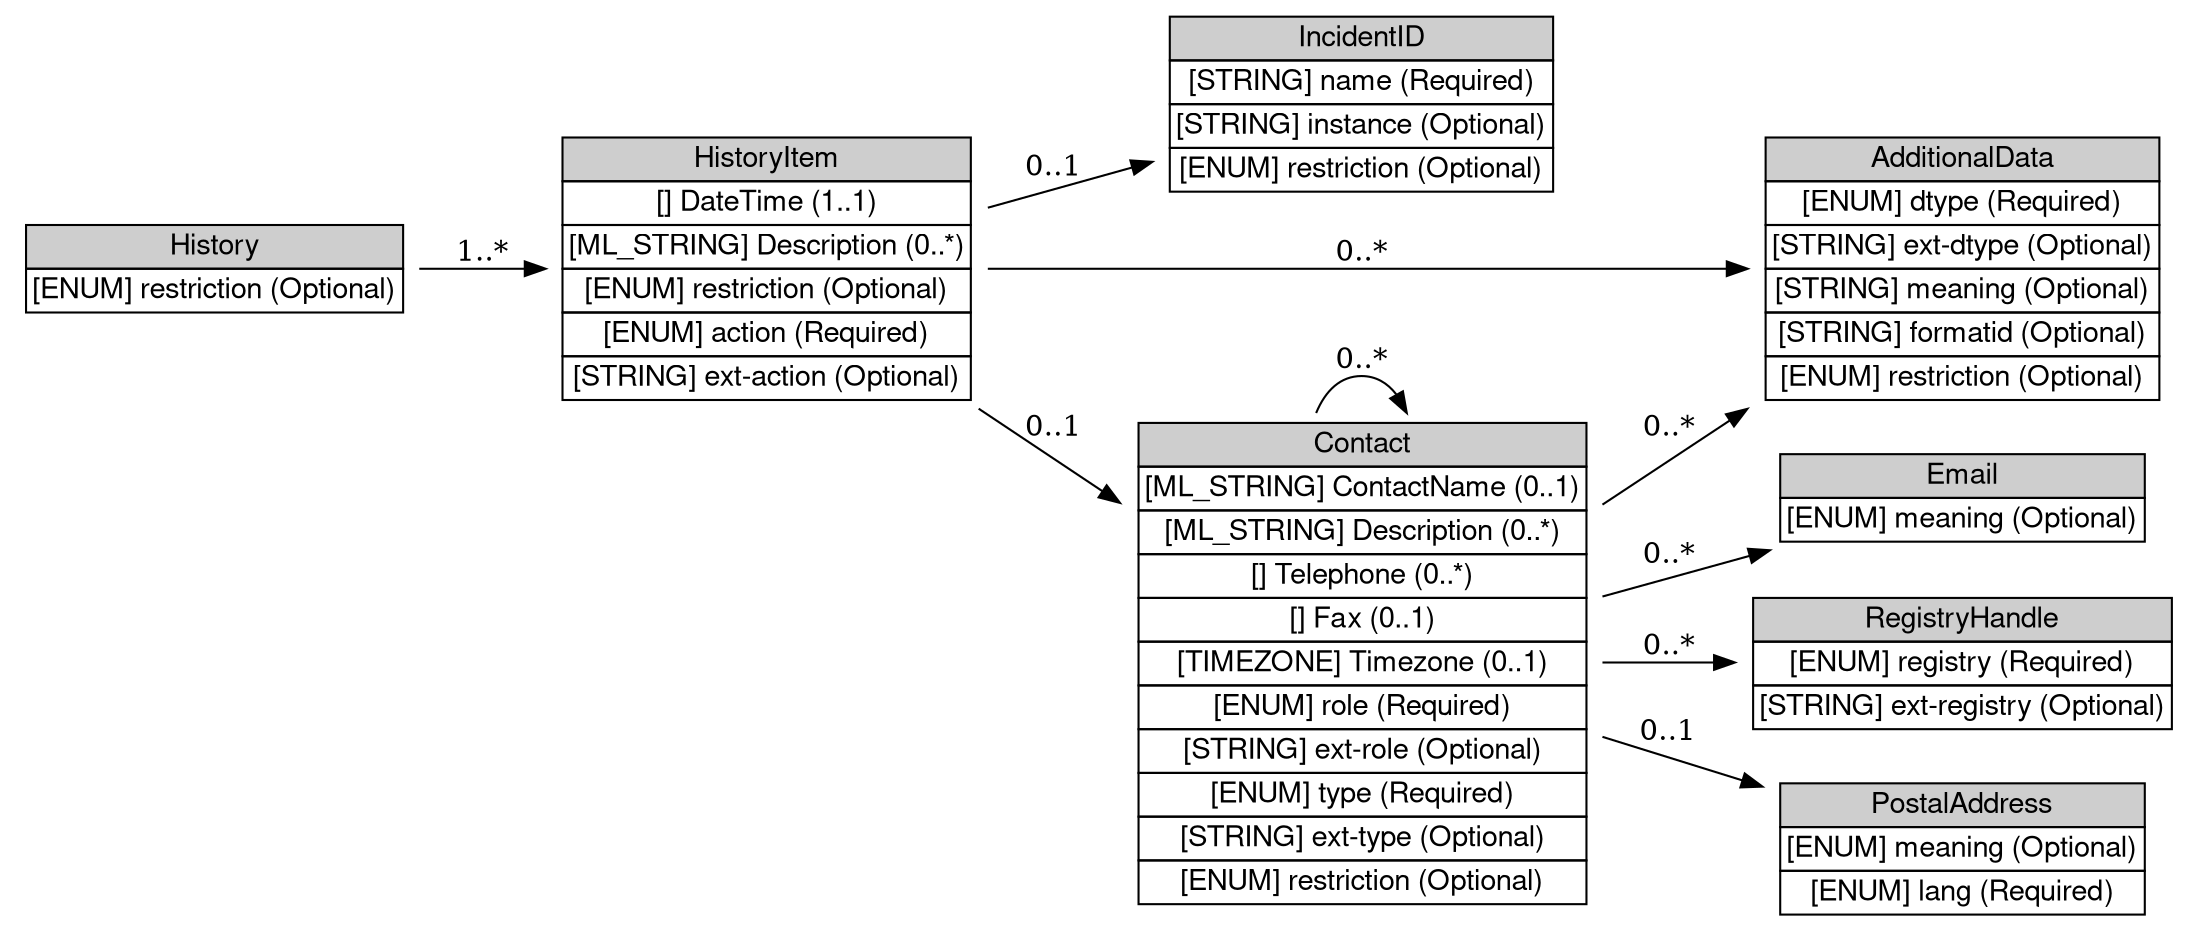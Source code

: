 digraph History {
	graph [bb="0,0,1031,483",
		rankdir=LR
	];
	node [label="\N"];
	History	 [height=0.69444,
		label=<<table BORDER="0" CELLBORDER="1" CELLSPACING="0"> <tr> <td BGCOLOR="#CECECE" HREF="/idmef_parser/IODEF/History.html" TITLE="The History class is a log of the significant events or actions performed by the involved parties during the course of handling the incident. "><FONT FACE="Nimbus Sans L">History</FONT></td> </tr>" %<tr><td  HREF="/idmef_parser/IODEF/History.html" TITLE="This attribute is defined in Section 3.2."><FONT FACE="Nimbus Sans L">[ENUM] restriction (Optional)</FONT></td></tr>%</table>>,
		pos="98.5,220",
		shape=plaintext,
		width=2.7361];
	HistoryItem	 [height=1.8611,
		label=<<table BORDER="0" CELLBORDER="1" CELLSPACING="0"> <tr> <td BGCOLOR="#CECECE" HREF="/idmef_parser/IODEF/HistoryItem.html" TITLE="The HistoryItem class is an entry in the History (Section 3.11) log that documents a particular action or event that occurred in the course of handling the incident. The details of the entry are a free-form description, but each can be categorized with the type attribute. "><FONT FACE="Nimbus Sans L">HistoryItem</FONT></td> </tr>" %<tr><td  HREF="/idmef_parser/IODEF/HistoryItem.html" TITLE="Timestamp of this entry in the history log (e.g., when the action described in the Description was taken)."><FONT FACE="Nimbus Sans L">[] DateTime (1..1)</FONT></td></tr>%<tr><td  HREF="/idmef_parser/IODEF/HistoryItem.html" TITLE="A free-form textual description of the action or event."><FONT FACE="Nimbus Sans L">[ML_STRING] Description (0..*)</FONT></td></tr>%<tr><td  HREF="/idmef_parser/IODEF/HistoryItem.html" TITLE="This attribute has been defined in Section 3.2."><FONT FACE="Nimbus Sans L">[ENUM] restriction (Optional)</FONT></td></tr>%<tr><td  HREF="/idmef_parser/IODEF/HistoryItem.html" TITLE="Classifies a performed action or occurrence documented in this history log entry.  As activity will likely have been instigated either through a previously conveyed expectation or internal investigation, this attribute is identical to the category attribute of the Expectation class.  The difference is only one of tense.  When an action is in this class, it has been completed.  See Section 3.13."><FONT FACE="Nimbus Sans L">[ENUM] action (Required)</FONT></td></tr>%<tr><td  HREF="/idmef_parser/IODEF/HistoryItem.html" TITLE="A means by which to extend the action attribute.  See Section 5.1."><FONT FACE="Nimbus Sans L">[STRING] ext-action (Optional)</FONT></td></tr>%</table>>,
		pos="362,220",
		shape=plaintext,
		width=2.9444];
	History -> HistoryItem	 [label="1..*",
		lp="226.5,227.5",
		pos="e,255.96,220 197.37,220 213.21,220 229.73,220 245.93,220"];
	IncidentID	 [height=1.2778,
		label=<<table BORDER="0" CELLBORDER="1" CELLSPACING="0"> <tr> <td BGCOLOR="#CECECE" HREF="/idmef_parser/IODEF/IncidentID.html" TITLE="The IncidentID class represents an incident tracking number that is unique in the context of the CSIRT and identifies the activity characterized in an IODEF Document. This identifier would serve as an index into the CSIRT incident handling system. The combination of the name attribute and the string in the element content MUST be a globally unique identifier describing the activity. Documents generated by a given CSIRT MUST NOT reuse the same value unless they are referencing the same incident. "><FONT FACE="Nimbus Sans L">IncidentID</FONT></td> </tr>" %<tr><td  HREF="/idmef_parser/IODEF/IncidentID.html" TITLE="An identifier describing the CSIRT that created the document.  In order to have a globally unique CSIRT name, the fully qualified domain name associated with the CSIRT MUST be used."><FONT FACE="Nimbus Sans L">[STRING] name (Required)</FONT></td></tr>%<tr><td  HREF="/idmef_parser/IODEF/IncidentID.html" TITLE="An identifier referencing a subset of the named incident."><FONT FACE="Nimbus Sans L">[STRING] instance (Optional)</FONT></td></tr>%<tr><td  HREF="/idmef_parser/IODEF/IncidentID.html" TITLE="This attribute has been defined in Section 3.2."><FONT FACE="Nimbus Sans L">[ENUM] restriction (Optional)</FONT></td></tr>%</table>>,
		pos="642,437",
		shape=plaintext,
		width=2.7639];
	HistoryItem -> IncidentID	 [label="0..1",
		lp="497.5,374.5",
		pos="e,542.32,391.94 420.71,287.18 450.44,318.58 488.37,354.93 527,382 529.14,383.5 531.33,384.98 533.56,386.44"];
	Contact	 [height=3.3194,
		label=<<table BORDER="0" CELLBORDER="1" CELLSPACING="0"> <tr> <td BGCOLOR="#CECECE" HREF="/idmef_parser/IODEF/Contact.html" TITLE="The Contact class describes contact information for organizations and personnel involved in the incident. This class allows for the naming of the involved party, specifying contact information for them, and identifying their role in the incident. "><FONT FACE="Nimbus Sans L">Contact</FONT></td> </tr>" %<tr><td  HREF="/idmef_parser/IODEF/Contact.html" TITLE="The name of the contact.  The contact may either be an organization or a person.  The type attribute disambiguates the semantics."><FONT FACE="Nimbus Sans L">[ML_STRING] ContactName (0..1)</FONT></td></tr>%<tr><td  HREF="/idmef_parser/IODEF/Contact.html" TITLE="A free-form description of this contact.  In the case of a person, this is often the organizational title of the individual."><FONT FACE="Nimbus Sans L">[ML_STRING] Description (0..*)</FONT></td></tr>%<tr><td  HREF="/idmef_parser/IODEF/Contact.html" TITLE="The telephone number of the contact."><FONT FACE="Nimbus Sans L">[] Telephone (0..*)</FONT></td></tr>%<tr><td  HREF="/idmef_parser/IODEF/Contact.html" TITLE="The facsimile telephone number of the contact."><FONT FACE="Nimbus Sans L">[] Fax (0..1)</FONT></td></tr>%<tr><td  HREF="/idmef_parser/IODEF/Contact.html" TITLE="The timezone in which the contact resides formatted according to Section 2.9."><FONT FACE="Nimbus Sans L">[TIMEZONE] Timezone (0..1)</FONT></td></tr>%<tr><td  HREF="/idmef_parser/IODEF/Contact.html" TITLE="Indicates the role the contact fulfills.  This attribute is defined as an enumerated list:"><FONT FACE="Nimbus Sans L">[ENUM] role (Required)</FONT></td></tr>%<tr><td  HREF="/idmef_parser/IODEF/Contact.html" TITLE="A means by which to extend the role attribute. See Section 5.1."><FONT FACE="Nimbus Sans L">[STRING] ext-role (Optional)</FONT></td></tr>%<tr><td  HREF="/idmef_parser/IODEF/Contact.html" TITLE="Indicates the type of contact being described. This attribute is defined as an enumerated list:"><FONT FACE="Nimbus Sans L">[ENUM] type (Required)</FONT></td></tr>%<tr><td  HREF="/idmef_parser/IODEF/Contact.html" TITLE="A means by which to extend the type attribute. See Section 5.1."><FONT FACE="Nimbus Sans L">[STRING] ext-type (Optional)</FONT></td></tr>%<tr><td  HREF="/idmef_parser/IODEF/Contact.html" TITLE="This attribute is defined in Section 3.2."><FONT FACE="Nimbus Sans L">[ENUM] restriction (Optional)</FONT></td></tr>%</table>>,
		pos="642,220",
		shape=plaintext,
		width=3.1944];
	HistoryItem -> Contact	 [label="0..1",
		lp="497.5,227.5",
		pos="e,526.94,220 468.26,220 484.14,220 500.64,220 516.88,220"];
	AdditionalData	 [height=1.8611,
		label=<<table BORDER="0" CELLBORDER="1" CELLSPACING="0"> <tr> <td BGCOLOR="#CECECE" HREF="/idmef_parser/IODEF/AdditionalData.html" TITLE="The AdditionalData class serves as an extension mechanism for information not otherwise represented in the data model. For relatively simple information, atomic data types (e.g., integers, strings) are provided with a mechanism to annotate their meaning. The class can also be used to extend the data model (and the associated Schema) to support proprietary extensions by encapsulating entire XML documents conforming to another Schema (e.g., IDMEF). A detailed discussion for extending the data model and the schema can be found in Section 5. "><FONT FACE="Nimbus Sans L">AdditionalData</FONT></td> </tr>" %<tr><td  HREF="/idmef_parser/IODEF/AdditionalData.html" TITLE="The data type of the element content.  The permitted values for this attribute are shown below.  The default value is &quot;string&quot;."><FONT FACE="Nimbus Sans L">[ENUM] dtype (Required)</FONT></td></tr>%<tr><td  HREF="/idmef_parser/IODEF/AdditionalData.html" TITLE="A means by which to extend the dtype attribute.  See Section 5.1."><FONT FACE="Nimbus Sans L">[STRING] ext-dtype (Optional)</FONT></td></tr>%<tr><td  HREF="/idmef_parser/IODEF/AdditionalData.html" TITLE="A free-form description of the element content."><FONT FACE="Nimbus Sans L">[STRING] meaning (Optional)</FONT></td></tr>%<tr><td  HREF="/idmef_parser/IODEF/AdditionalData.html" TITLE="An identifier referencing the format and semantics of the element content."><FONT FACE="Nimbus Sans L">[STRING] formatid (Optional)</FONT></td></tr>%<tr><td  HREF="/idmef_parser/IODEF/AdditionalData.html" TITLE="This attribute has been defined in Section 3.2."><FONT FACE="Nimbus Sans L">[ENUM] restriction (Optional)</FONT></td></tr>%</table>>,
		pos="923.5,67",
		shape=plaintext,
		width=2.8194];
	HistoryItem -> AdditionalData	 [label="0..*",
		lp="642,83.5",
		pos="e,821.65,50.727 418.43,152.97 447.5,123.55 485.53,92.091 527,76 617.95,40.71 729.69,41.727 811.34,49.672"];
	Contact -> Contact	 [label="0..*",
		lp="642,365",
		pos="e,663.46,339.75 620.54,339.75 625,350.65 632.16,357.5 642,357.5 648.77,357.5 654.26,354.26 658.49,348.7"];
	RegistryHandle	 [height=0.98611,
		label=<<table BORDER="0" CELLBORDER="1" CELLSPACING="0"> <tr> <td BGCOLOR="#CECECE" HREF="/idmef_parser/IODEF/RegistryHandle.html" TITLE="The RegistryHandle class represents a handle into an Internet registry or community-specific database. The handle is specified in the element content and the type attribute specifies the database. "><FONT FACE="Nimbus Sans L">RegistryHandle</FONT></td> </tr>" %<tr><td  HREF="/idmef_parser/IODEF/RegistryHandle.html" TITLE="The database to which the handle belongs.  The default value is &#39;local&#39;.  The possible values are:"><FONT FACE="Nimbus Sans L">[ENUM] registry (Required)</FONT></td></tr>%<tr><td  HREF="/idmef_parser/IODEF/RegistryHandle.html" TITLE="A means by which to extend the registry attribute.  See Section 5.1."><FONT FACE="Nimbus Sans L">[STRING] ext-registry (Optional)</FONT></td></tr>%</table>>,
		pos="923.5,345",
		shape=plaintext,
		width=2.9861];
	Contact -> RegistryHandle	 [label="0..*",
		lp="786.5,299.5",
		pos="e,835.65,309.44 757.24,274.58 776.78,283.56 796.92,292.66 816,301 819.39,302.48 822.84,303.97 826.33,305.47"];
	PostalAddress	 [height=0.98611,
		label=<<table BORDER="0" CELLBORDER="1" CELLSPACING="0"> <tr> <td BGCOLOR="#CECECE" HREF="/idmef_parser/IODEF/PostalAddress.html" TITLE="The PostalAddress class specifies a postal address formatted according to the POSTAL data type (Section 2.11). "><FONT FACE="Nimbus Sans L">PostalAddress</FONT></td> </tr>" %<tr><td  HREF="/idmef_parser/IODEF/PostalAddress.html" TITLE="A free-form description of the element content."><FONT FACE="Nimbus Sans L">[ENUM] meaning (Optional)</FONT></td></tr>%<tr><td  HREF="/idmef_parser/IODEF/PostalAddress.html" TITLE="A valid language code per RFC 4646 [7] constrained by the definition of &quot;xs:language&quot;.  The interpretation of this code is described in Section 6."><FONT FACE="Nimbus Sans L">[ENUM] lang (Required)</FONT></td></tr>%</table>>,
		pos="923.5,256",
		shape=plaintext,
		width=2.6528];
	Contact -> PostalAddress	 [label="0..1",
		lp="786.5,246.5",
		pos="e,827.67,243.74 757.31,234.75 777.22,237.29 797.84,239.93 817.49,242.44"];
	Email	 [height=0.69444,
		label=<<table BORDER="0" CELLBORDER="1" CELLSPACING="0"> <tr> <td BGCOLOR="#CECECE" HREF="/idmef_parser/IODEF/Email.html" TITLE="The Email class specifies an email address formatted according to EMAIL data type (Section 2.14). "><FONT FACE="Nimbus Sans L">Email</FONT></td> </tr>" %<tr><td  HREF="/idmef_parser/IODEF/Email.html" TITLE="A free-form description of the element content (e.g., hours of coverage for a given number)."><FONT FACE="Nimbus Sans L">[ENUM] meaning (Optional)</FONT></td></tr>%</table>>,
		pos="923.5,177",
		shape=plaintext,
		width=2.6528];
	Contact -> Email	 [label="0..*",
		lp="786.5,205.5",
		pos="e,827.67,191.64 757.31,202.39 777.31,199.33 798.02,196.17 817.76,193.15"];
	Contact -> AdditionalData	 [label="0..*",
		lp="786.5,150.5",
		pos="e,821.9,122.22 757.31,157.33 775.71,147.33 794.71,137 812.99,127.06"];
}
